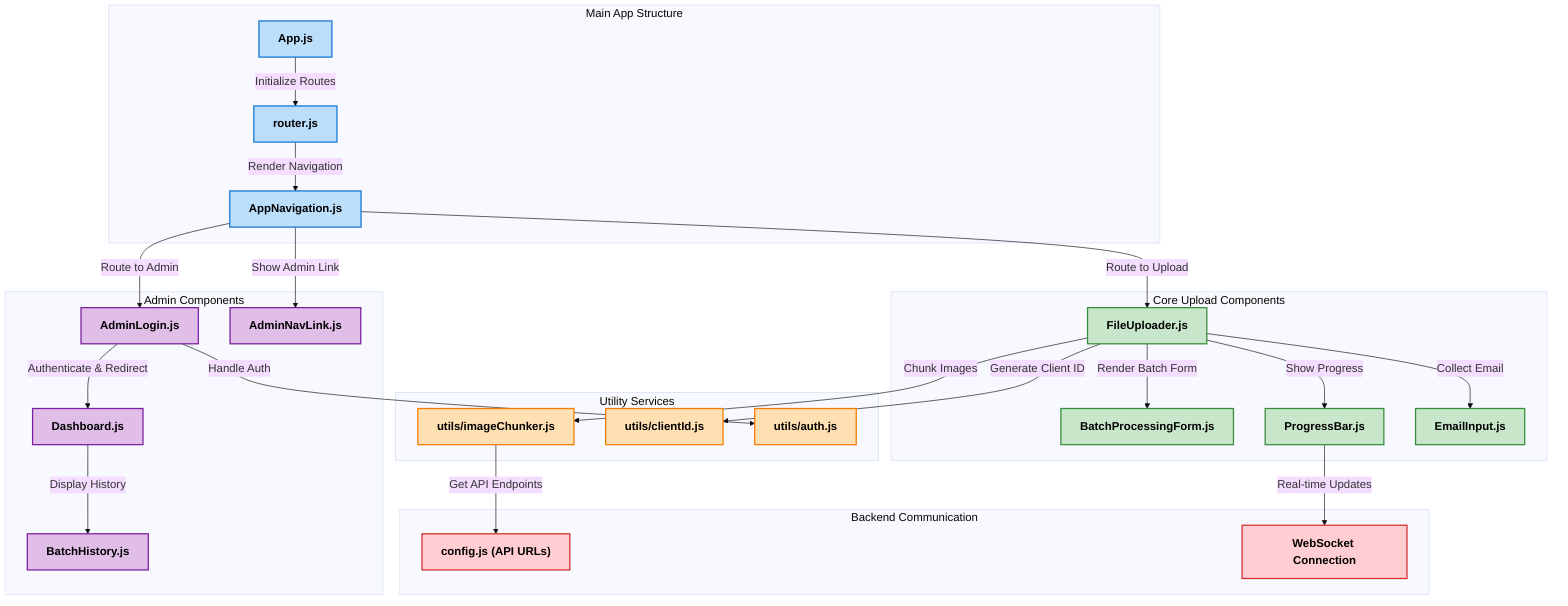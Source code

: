 %%{init: {'theme': 'base', 'themeVariables': { 'fontFamily': 'arial', 'fontSize': '18px', 'fontWeight': 'bold'}}}%%
graph TD
    subgraph "Main App Structure"
        style A fill:#bbdefb,stroke:#1976d2,stroke-width:2px,color:#000000,font-weight:bold
        style B fill:#bbdefb,stroke:#1976d2,stroke-width:2px,color:#000000,font-weight:bold
        style C fill:#bbdefb,stroke:#1976d2,stroke-width:2px,color:#000000,font-weight:bold
        A["App.js"] -->|"Initialize Routes"| B["router.js"]
        B -->|"Render Navigation"| C["AppNavigation.js"]
    end

    subgraph "Core Upload Components"
        style D1 fill:#c8e6c9,stroke:#388e3c,stroke-width:2px,color:#000000,font-weight:bold
        style D2 fill:#c8e6c9,stroke:#388e3c,stroke-width:2px,color:#000000,font-weight:bold
        style D3 fill:#c8e6c9,stroke:#388e3c,stroke-width:2px,color:#000000,font-weight:bold
        style D4 fill:#c8e6c9,stroke:#388e3c,stroke-width:2px,color:#000000,font-weight:bold
        C -->|"Route to Upload"| D1["FileUploader.js"]
        D1 -->|"Render Batch Form"| D2["BatchProcessingForm.js"]
        D1 -->|"Show Progress"| D3["ProgressBar.js"]
        D1 -->|"Collect Email"| D4["EmailInput.js"]
    end

    subgraph "Admin Components"
        style E1 fill:#e1bee7,stroke:#7b1fa2,stroke-width:2px,color:#000000,font-weight:bold
        style E2 fill:#e1bee7,stroke:#7b1fa2,stroke-width:2px,color:#000000,font-weight:bold
        style E3 fill:#e1bee7,stroke:#7b1fa2,stroke-width:2px,color:#000000,font-weight:bold
        style E4 fill:#e1bee7,stroke:#7b1fa2,stroke-width:2px,color:#000000,font-weight:bold
        C -->|"Route to Admin"| E1["AdminLogin.js"]
        E1 -->|"Authenticate & Redirect"| E2["Dashboard.js"]
        E2 -->|"Display History"| E3["BatchHistory.js"]
        C -->|"Show Admin Link"| E4["AdminNavLink.js"]
    end

    subgraph "Utility Services"
        style F1 fill:#ffe0b2,stroke:#f57c00,stroke-width:2px,color:#000000,font-weight:bold
        style F2 fill:#ffe0b2,stroke:#f57c00,stroke-width:2px,color:#000000,font-weight:bold
        style F3 fill:#ffe0b2,stroke:#f57c00,stroke-width:2px,color:#000000,font-weight:bold
        D1 -->|"Chunk Images"| F1["utils/imageChunker.js"]
        D1 -->|"Generate Client ID"| F2["utils/clientId.js"]
        E1 -->|"Handle Auth"| F3["utils/auth.js"]
    end

    subgraph "Backend Communication"
        style G1 fill:#ffcdd2,stroke:#d32f2f,stroke-width:2px,color:#000000,font-weight:bold
        style G2 fill:#ffcdd2,stroke:#d32f2f,stroke-width:2px,color:#000000,font-weight:bold
        F1 -->|"Get API Endpoints"| G1["config.js (API URLs)"]
        D3 -->|"Real-time Updates"| G2["WebSocket Connection"]
    end